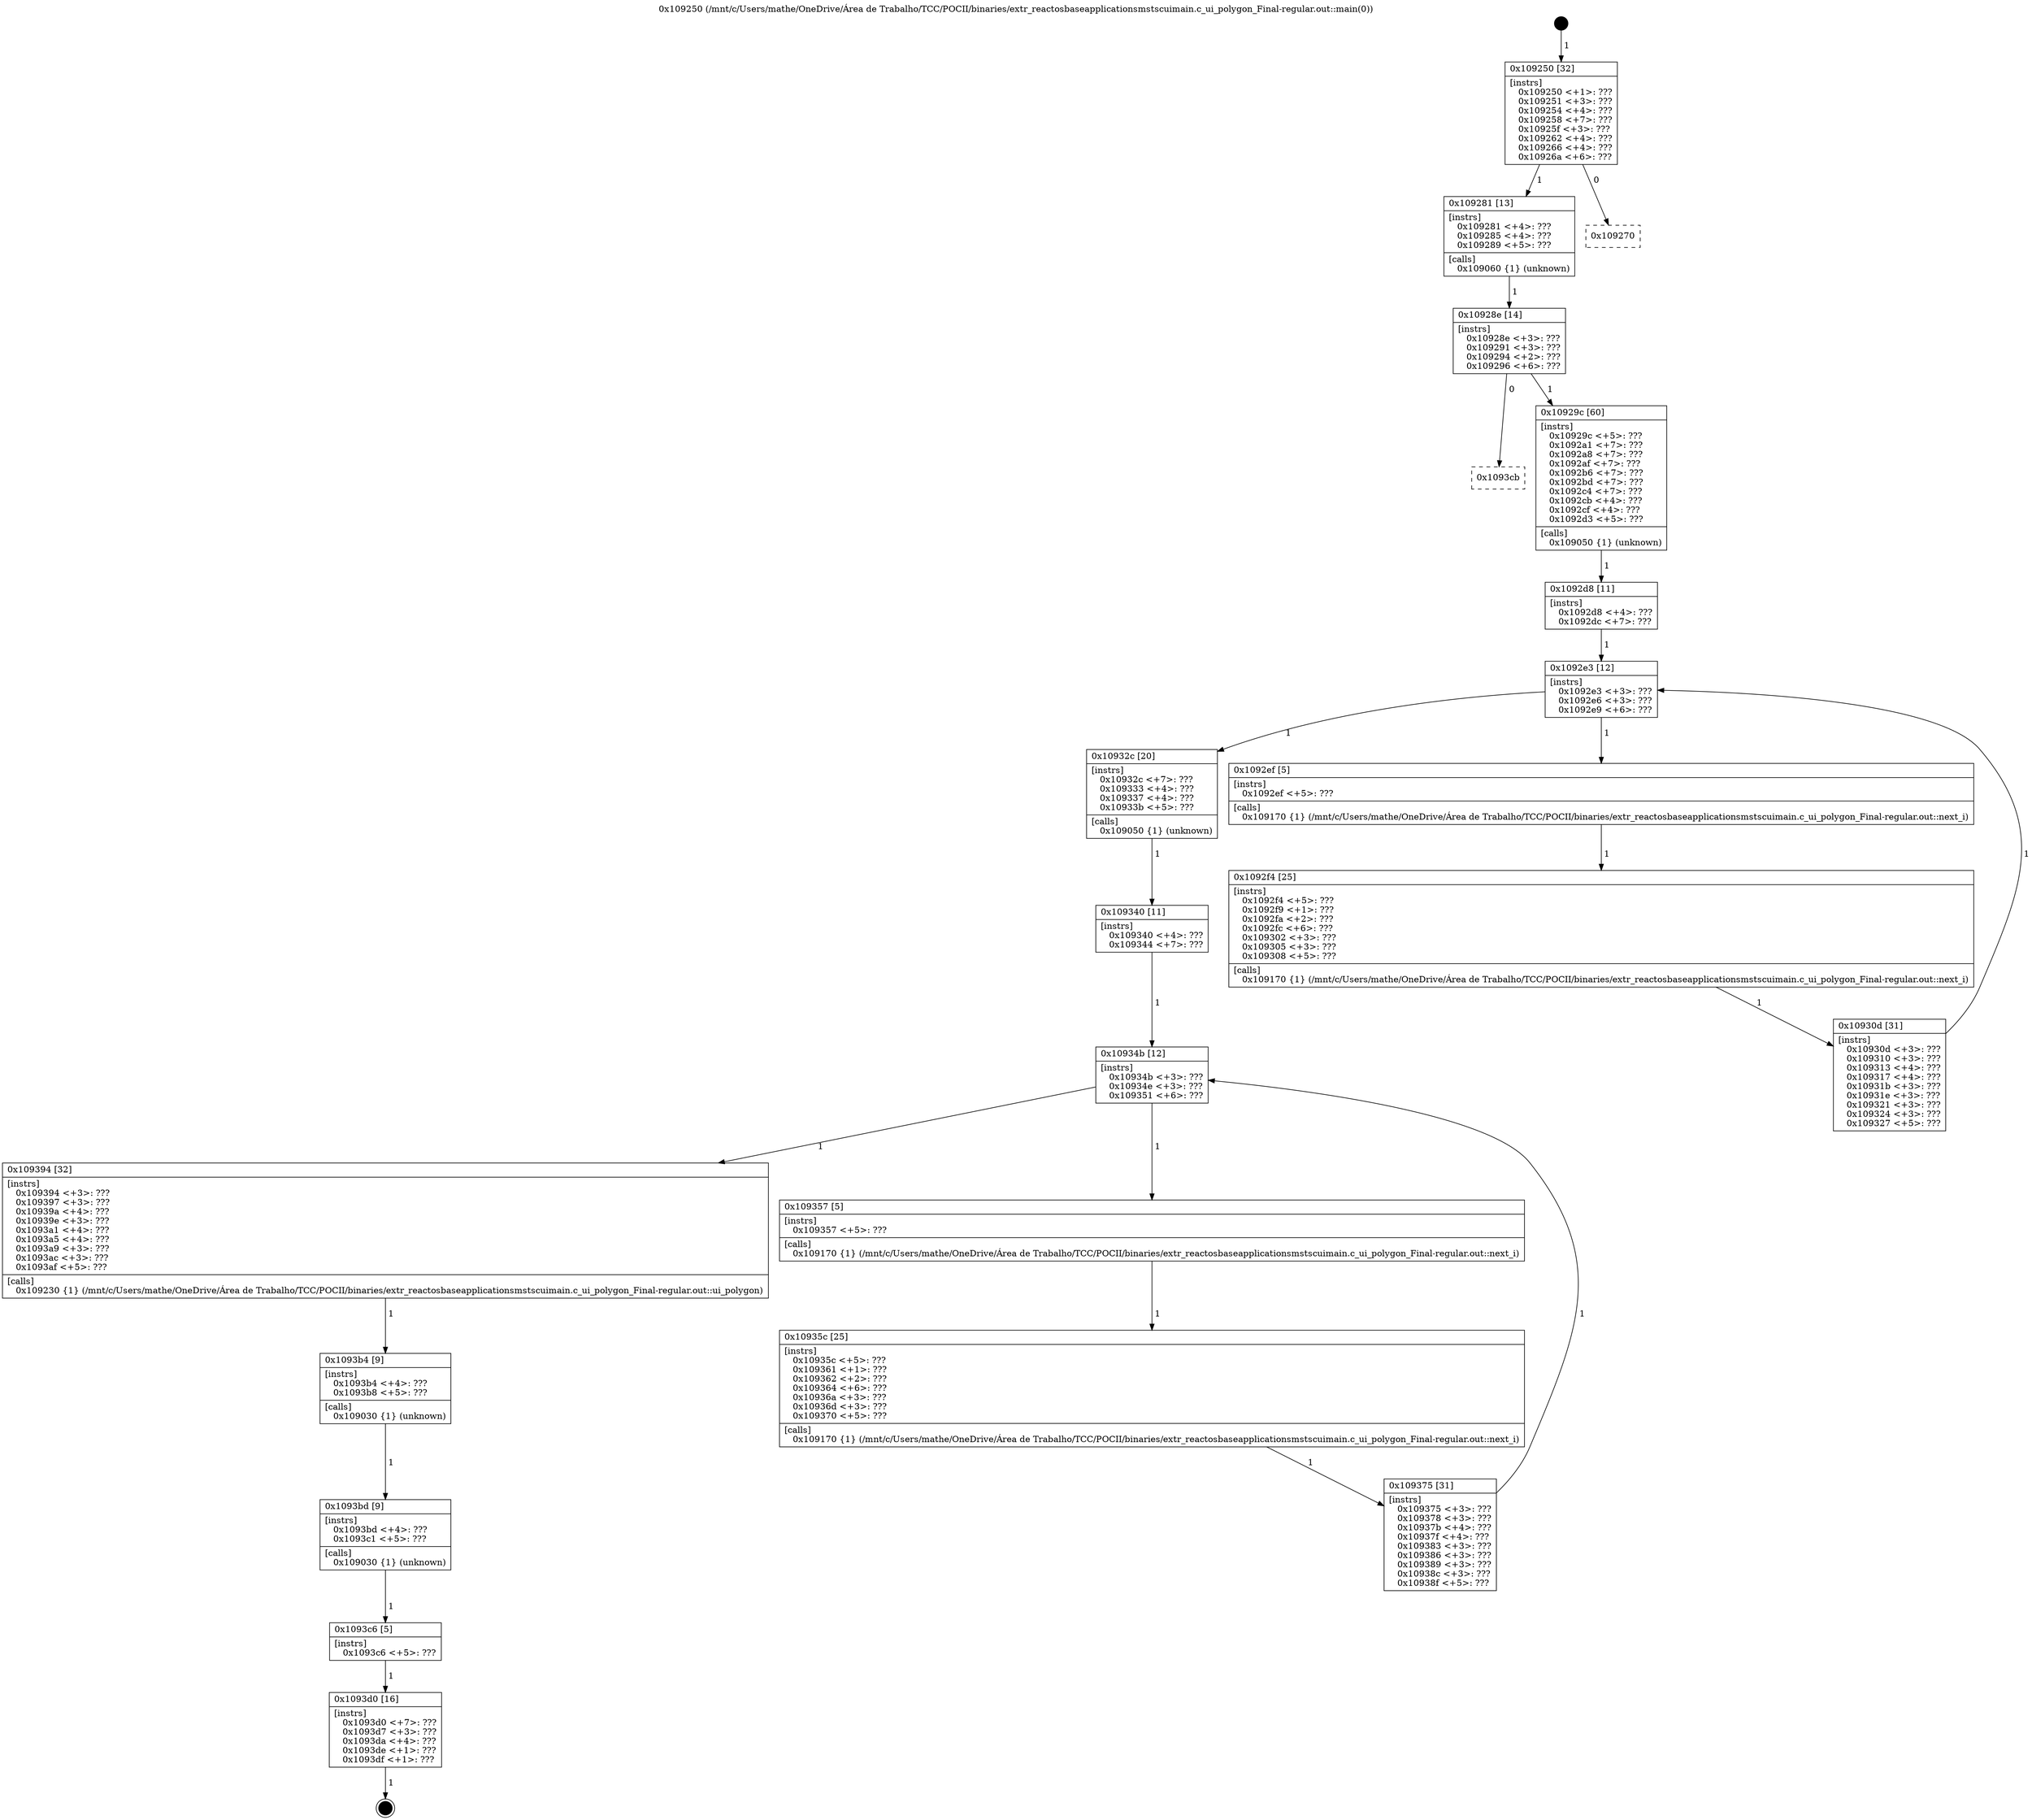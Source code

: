 digraph "0x109250" {
  label = "0x109250 (/mnt/c/Users/mathe/OneDrive/Área de Trabalho/TCC/POCII/binaries/extr_reactosbaseapplicationsmstscuimain.c_ui_polygon_Final-regular.out::main(0))"
  labelloc = "t"
  node[shape=record]

  Entry [label="",width=0.3,height=0.3,shape=circle,fillcolor=black,style=filled]
  "0x109250" [label="{
     0x109250 [32]\l
     | [instrs]\l
     &nbsp;&nbsp;0x109250 \<+1\>: ???\l
     &nbsp;&nbsp;0x109251 \<+3\>: ???\l
     &nbsp;&nbsp;0x109254 \<+4\>: ???\l
     &nbsp;&nbsp;0x109258 \<+7\>: ???\l
     &nbsp;&nbsp;0x10925f \<+3\>: ???\l
     &nbsp;&nbsp;0x109262 \<+4\>: ???\l
     &nbsp;&nbsp;0x109266 \<+4\>: ???\l
     &nbsp;&nbsp;0x10926a \<+6\>: ???\l
  }"]
  "0x109281" [label="{
     0x109281 [13]\l
     | [instrs]\l
     &nbsp;&nbsp;0x109281 \<+4\>: ???\l
     &nbsp;&nbsp;0x109285 \<+4\>: ???\l
     &nbsp;&nbsp;0x109289 \<+5\>: ???\l
     | [calls]\l
     &nbsp;&nbsp;0x109060 \{1\} (unknown)\l
  }"]
  "0x109270" [label="{
     0x109270\l
  }", style=dashed]
  "0x10928e" [label="{
     0x10928e [14]\l
     | [instrs]\l
     &nbsp;&nbsp;0x10928e \<+3\>: ???\l
     &nbsp;&nbsp;0x109291 \<+3\>: ???\l
     &nbsp;&nbsp;0x109294 \<+2\>: ???\l
     &nbsp;&nbsp;0x109296 \<+6\>: ???\l
  }"]
  "0x1093cb" [label="{
     0x1093cb\l
  }", style=dashed]
  "0x10929c" [label="{
     0x10929c [60]\l
     | [instrs]\l
     &nbsp;&nbsp;0x10929c \<+5\>: ???\l
     &nbsp;&nbsp;0x1092a1 \<+7\>: ???\l
     &nbsp;&nbsp;0x1092a8 \<+7\>: ???\l
     &nbsp;&nbsp;0x1092af \<+7\>: ???\l
     &nbsp;&nbsp;0x1092b6 \<+7\>: ???\l
     &nbsp;&nbsp;0x1092bd \<+7\>: ???\l
     &nbsp;&nbsp;0x1092c4 \<+7\>: ???\l
     &nbsp;&nbsp;0x1092cb \<+4\>: ???\l
     &nbsp;&nbsp;0x1092cf \<+4\>: ???\l
     &nbsp;&nbsp;0x1092d3 \<+5\>: ???\l
     | [calls]\l
     &nbsp;&nbsp;0x109050 \{1\} (unknown)\l
  }"]
  Exit [label="",width=0.3,height=0.3,shape=circle,fillcolor=black,style=filled,peripheries=2]
  "0x1092e3" [label="{
     0x1092e3 [12]\l
     | [instrs]\l
     &nbsp;&nbsp;0x1092e3 \<+3\>: ???\l
     &nbsp;&nbsp;0x1092e6 \<+3\>: ???\l
     &nbsp;&nbsp;0x1092e9 \<+6\>: ???\l
  }"]
  "0x10932c" [label="{
     0x10932c [20]\l
     | [instrs]\l
     &nbsp;&nbsp;0x10932c \<+7\>: ???\l
     &nbsp;&nbsp;0x109333 \<+4\>: ???\l
     &nbsp;&nbsp;0x109337 \<+4\>: ???\l
     &nbsp;&nbsp;0x10933b \<+5\>: ???\l
     | [calls]\l
     &nbsp;&nbsp;0x109050 \{1\} (unknown)\l
  }"]
  "0x1092ef" [label="{
     0x1092ef [5]\l
     | [instrs]\l
     &nbsp;&nbsp;0x1092ef \<+5\>: ???\l
     | [calls]\l
     &nbsp;&nbsp;0x109170 \{1\} (/mnt/c/Users/mathe/OneDrive/Área de Trabalho/TCC/POCII/binaries/extr_reactosbaseapplicationsmstscuimain.c_ui_polygon_Final-regular.out::next_i)\l
  }"]
  "0x1092f4" [label="{
     0x1092f4 [25]\l
     | [instrs]\l
     &nbsp;&nbsp;0x1092f4 \<+5\>: ???\l
     &nbsp;&nbsp;0x1092f9 \<+1\>: ???\l
     &nbsp;&nbsp;0x1092fa \<+2\>: ???\l
     &nbsp;&nbsp;0x1092fc \<+6\>: ???\l
     &nbsp;&nbsp;0x109302 \<+3\>: ???\l
     &nbsp;&nbsp;0x109305 \<+3\>: ???\l
     &nbsp;&nbsp;0x109308 \<+5\>: ???\l
     | [calls]\l
     &nbsp;&nbsp;0x109170 \{1\} (/mnt/c/Users/mathe/OneDrive/Área de Trabalho/TCC/POCII/binaries/extr_reactosbaseapplicationsmstscuimain.c_ui_polygon_Final-regular.out::next_i)\l
  }"]
  "0x10930d" [label="{
     0x10930d [31]\l
     | [instrs]\l
     &nbsp;&nbsp;0x10930d \<+3\>: ???\l
     &nbsp;&nbsp;0x109310 \<+3\>: ???\l
     &nbsp;&nbsp;0x109313 \<+4\>: ???\l
     &nbsp;&nbsp;0x109317 \<+4\>: ???\l
     &nbsp;&nbsp;0x10931b \<+3\>: ???\l
     &nbsp;&nbsp;0x10931e \<+3\>: ???\l
     &nbsp;&nbsp;0x109321 \<+3\>: ???\l
     &nbsp;&nbsp;0x109324 \<+3\>: ???\l
     &nbsp;&nbsp;0x109327 \<+5\>: ???\l
  }"]
  "0x1092d8" [label="{
     0x1092d8 [11]\l
     | [instrs]\l
     &nbsp;&nbsp;0x1092d8 \<+4\>: ???\l
     &nbsp;&nbsp;0x1092dc \<+7\>: ???\l
  }"]
  "0x10934b" [label="{
     0x10934b [12]\l
     | [instrs]\l
     &nbsp;&nbsp;0x10934b \<+3\>: ???\l
     &nbsp;&nbsp;0x10934e \<+3\>: ???\l
     &nbsp;&nbsp;0x109351 \<+6\>: ???\l
  }"]
  "0x109394" [label="{
     0x109394 [32]\l
     | [instrs]\l
     &nbsp;&nbsp;0x109394 \<+3\>: ???\l
     &nbsp;&nbsp;0x109397 \<+3\>: ???\l
     &nbsp;&nbsp;0x10939a \<+4\>: ???\l
     &nbsp;&nbsp;0x10939e \<+3\>: ???\l
     &nbsp;&nbsp;0x1093a1 \<+4\>: ???\l
     &nbsp;&nbsp;0x1093a5 \<+4\>: ???\l
     &nbsp;&nbsp;0x1093a9 \<+3\>: ???\l
     &nbsp;&nbsp;0x1093ac \<+3\>: ???\l
     &nbsp;&nbsp;0x1093af \<+5\>: ???\l
     | [calls]\l
     &nbsp;&nbsp;0x109230 \{1\} (/mnt/c/Users/mathe/OneDrive/Área de Trabalho/TCC/POCII/binaries/extr_reactosbaseapplicationsmstscuimain.c_ui_polygon_Final-regular.out::ui_polygon)\l
  }"]
  "0x109357" [label="{
     0x109357 [5]\l
     | [instrs]\l
     &nbsp;&nbsp;0x109357 \<+5\>: ???\l
     | [calls]\l
     &nbsp;&nbsp;0x109170 \{1\} (/mnt/c/Users/mathe/OneDrive/Área de Trabalho/TCC/POCII/binaries/extr_reactosbaseapplicationsmstscuimain.c_ui_polygon_Final-regular.out::next_i)\l
  }"]
  "0x10935c" [label="{
     0x10935c [25]\l
     | [instrs]\l
     &nbsp;&nbsp;0x10935c \<+5\>: ???\l
     &nbsp;&nbsp;0x109361 \<+1\>: ???\l
     &nbsp;&nbsp;0x109362 \<+2\>: ???\l
     &nbsp;&nbsp;0x109364 \<+6\>: ???\l
     &nbsp;&nbsp;0x10936a \<+3\>: ???\l
     &nbsp;&nbsp;0x10936d \<+3\>: ???\l
     &nbsp;&nbsp;0x109370 \<+5\>: ???\l
     | [calls]\l
     &nbsp;&nbsp;0x109170 \{1\} (/mnt/c/Users/mathe/OneDrive/Área de Trabalho/TCC/POCII/binaries/extr_reactosbaseapplicationsmstscuimain.c_ui_polygon_Final-regular.out::next_i)\l
  }"]
  "0x109375" [label="{
     0x109375 [31]\l
     | [instrs]\l
     &nbsp;&nbsp;0x109375 \<+3\>: ???\l
     &nbsp;&nbsp;0x109378 \<+3\>: ???\l
     &nbsp;&nbsp;0x10937b \<+4\>: ???\l
     &nbsp;&nbsp;0x10937f \<+4\>: ???\l
     &nbsp;&nbsp;0x109383 \<+3\>: ???\l
     &nbsp;&nbsp;0x109386 \<+3\>: ???\l
     &nbsp;&nbsp;0x109389 \<+3\>: ???\l
     &nbsp;&nbsp;0x10938c \<+3\>: ???\l
     &nbsp;&nbsp;0x10938f \<+5\>: ???\l
  }"]
  "0x109340" [label="{
     0x109340 [11]\l
     | [instrs]\l
     &nbsp;&nbsp;0x109340 \<+4\>: ???\l
     &nbsp;&nbsp;0x109344 \<+7\>: ???\l
  }"]
  "0x1093b4" [label="{
     0x1093b4 [9]\l
     | [instrs]\l
     &nbsp;&nbsp;0x1093b4 \<+4\>: ???\l
     &nbsp;&nbsp;0x1093b8 \<+5\>: ???\l
     | [calls]\l
     &nbsp;&nbsp;0x109030 \{1\} (unknown)\l
  }"]
  "0x1093bd" [label="{
     0x1093bd [9]\l
     | [instrs]\l
     &nbsp;&nbsp;0x1093bd \<+4\>: ???\l
     &nbsp;&nbsp;0x1093c1 \<+5\>: ???\l
     | [calls]\l
     &nbsp;&nbsp;0x109030 \{1\} (unknown)\l
  }"]
  "0x1093c6" [label="{
     0x1093c6 [5]\l
     | [instrs]\l
     &nbsp;&nbsp;0x1093c6 \<+5\>: ???\l
  }"]
  "0x1093d0" [label="{
     0x1093d0 [16]\l
     | [instrs]\l
     &nbsp;&nbsp;0x1093d0 \<+7\>: ???\l
     &nbsp;&nbsp;0x1093d7 \<+3\>: ???\l
     &nbsp;&nbsp;0x1093da \<+4\>: ???\l
     &nbsp;&nbsp;0x1093de \<+1\>: ???\l
     &nbsp;&nbsp;0x1093df \<+1\>: ???\l
  }"]
  Entry -> "0x109250" [label=" 1"]
  "0x109250" -> "0x109281" [label=" 1"]
  "0x109250" -> "0x109270" [label=" 0"]
  "0x109281" -> "0x10928e" [label=" 1"]
  "0x10928e" -> "0x1093cb" [label=" 0"]
  "0x10928e" -> "0x10929c" [label=" 1"]
  "0x1093d0" -> Exit [label=" 1"]
  "0x10929c" -> "0x1092d8" [label=" 1"]
  "0x1092e3" -> "0x10932c" [label=" 1"]
  "0x1092e3" -> "0x1092ef" [label=" 1"]
  "0x1092ef" -> "0x1092f4" [label=" 1"]
  "0x1092f4" -> "0x10930d" [label=" 1"]
  "0x1092d8" -> "0x1092e3" [label=" 1"]
  "0x10930d" -> "0x1092e3" [label=" 1"]
  "0x10932c" -> "0x109340" [label=" 1"]
  "0x10934b" -> "0x109394" [label=" 1"]
  "0x10934b" -> "0x109357" [label=" 1"]
  "0x109357" -> "0x10935c" [label=" 1"]
  "0x10935c" -> "0x109375" [label=" 1"]
  "0x109340" -> "0x10934b" [label=" 1"]
  "0x109375" -> "0x10934b" [label=" 1"]
  "0x109394" -> "0x1093b4" [label=" 1"]
  "0x1093b4" -> "0x1093bd" [label=" 1"]
  "0x1093bd" -> "0x1093c6" [label=" 1"]
  "0x1093c6" -> "0x1093d0" [label=" 1"]
}

